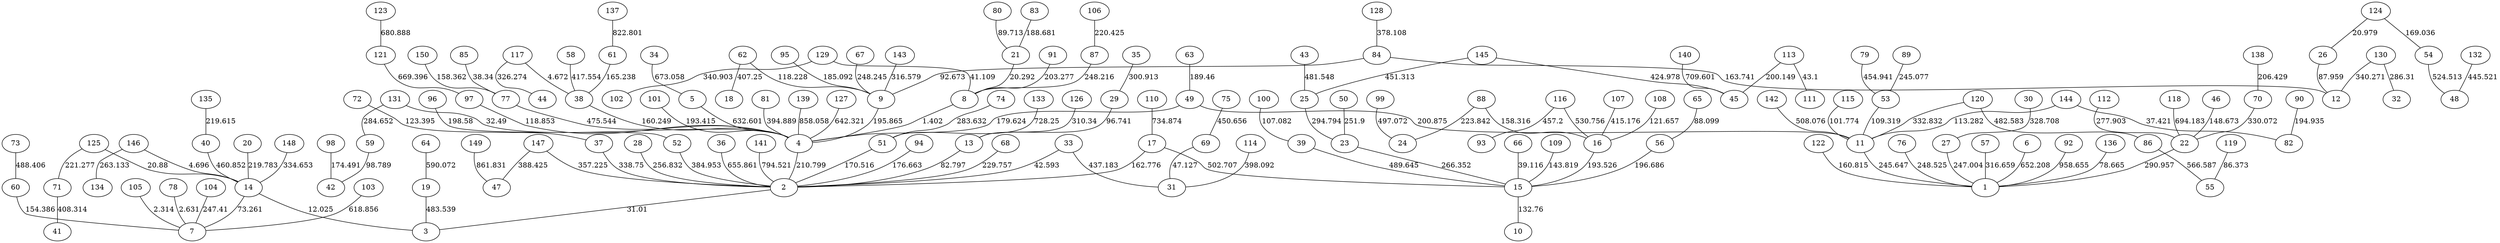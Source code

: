 graph x {
139 -- 4[label=858.058];
8 -- 4[label=1.402];
21 -- 8[label=20.292];
131 -- 4[label=32.49];
129 -- 8[label=41.109];
80 -- 21[label=89.713];
97 -- 4[label=118.853];
38 -- 4[label=160.249];
117 -- 38[label=4.672];
61 -- 38[label=165.238];
49 -- 4[label=179.624];
83 -- 21[label=188.681];
63 -- 49[label=189.46];
101 -- 4[label=193.415];
9 -- 4[label=195.865];
84 -- 9[label=92.673];
62 -- 9[label=118.228];
84 -- 12[label=163.741];
26 -- 12[label=87.959];
124 -- 26[label=20.979];
124 -- 54[label=169.036];
95 -- 9[label=185.092];
49 -- 11[label=200.875];
115 -- 11[label=101.774];
53 -- 11[label=109.319];
144 -- 11[label=113.282];
144 -- 82[label=37.421];
90 -- 82[label=194.935];
91 -- 8[label=203.277];
4 -- 2[label=210.799];
2 -- 3[label=31.01];
14 -- 3[label=12.025];
146 -- 14[label=4.696];
125 -- 14[label=20.88];
33 -- 2[label=42.593];
14 -- 7[label=73.261];
105 -- 7[label=2.314];
78 -- 7[label=2.631];
13 -- 2[label=82.797];
29 -- 13[label=96.741];
60 -- 7[label=154.386];
17 -- 2[label=162.776];
51 -- 2[label=170.516];
94 -- 2[label=176.663];
20 -- 14[label=219.783];
125 -- 71[label=221.277];
68 -- 2[label=229.757];
89 -- 53[label=245.077];
11 -- 1[label=245.647];
136 -- 1[label=78.665];
122 -- 1[label=160.815];
27 -- 1[label=247.004];
104 -- 7[label=247.41];
87 -- 8[label=248.216];
106 -- 87[label=220.425];
67 -- 9[label=248.245];
76 -- 1[label=248.525];
28 -- 2[label=256.832];
146 -- 134[label=263.133];
74 -- 51[label=283.632];
131 -- 59[label=284.652];
59 -- 42[label=98.789];
98 -- 42[label=174.491];
22 -- 1[label=290.957];
46 -- 22[label=148.673];
112 -- 22[label=277.903];
35 -- 29[label=300.913];
126 -- 13[label=310.34];
143 -- 9[label=316.579];
57 -- 1[label=316.659];
117 -- 44[label=326.274];
30 -- 27[label=328.708];
70 -- 22[label=330.072];
138 -- 70[label=206.429];
120 -- 11[label=332.832];
148 -- 14[label=334.653];
37 -- 2[label=338.75];
72 -- 37[label=123.395];
130 -- 12[label=340.271];
130 -- 32[label=286.31];
129 -- 102[label=340.903];
147 -- 2[label=357.225];
128 -- 84[label=378.108];
52 -- 2[label=384.953];
96 -- 52[label=198.58];
147 -- 47[label=388.425];
81 -- 4[label=394.889];
62 -- 18[label=407.25];
71 -- 41[label=408.314];
58 -- 38[label=417.554];
33 -- 31[label=437.183];
69 -- 31[label=47.127];
114 -- 31[label=398.092];
75 -- 69[label=450.656];
79 -- 53[label=454.941];
40 -- 14[label=460.852];
135 -- 40[label=219.615];
77 -- 4[label=475.544];
85 -- 77[label=38.34];
150 -- 77[label=158.362];
120 -- 86[label=482.583];
19 -- 3[label=483.539];
73 -- 60[label=488.406];
17 -- 15[label=502.707];
66 -- 15[label=39.116];
15 -- 10[label=132.76];
109 -- 15[label=143.819];
16 -- 15[label=193.526];
108 -- 16[label=121.657];
88 -- 16[label=158.316];
56 -- 15[label=196.686];
65 -- 56[label=88.099];
88 -- 24[label=223.842];
23 -- 15[label=266.352];
50 -- 23[label=251.9];
25 -- 23[label=294.794];
107 -- 16[label=415.176];
145 -- 25[label=451.313];
145 -- 45[label=424.978];
113 -- 45[label=200.149];
113 -- 111[label=43.1];
43 -- 25[label=481.548];
39 -- 15[label=489.645];
100 -- 39[label=107.082];
99 -- 24[label=497.072];
142 -- 11[label=508.076];
54 -- 48[label=524.513];
132 -- 48[label=445.521];
116 -- 16[label=530.756];
116 -- 93[label=457.2];
86 -- 55[label=566.587];
119 -- 55[label=86.373];
64 -- 19[label=590.072];
103 -- 7[label=618.856];
5 -- 4[label=632.601];
127 -- 4[label=642.321];
6 -- 1[label=652.208];
36 -- 2[label=655.861];
121 -- 97[label=669.396];
34 -- 5[label=673.058];
123 -- 121[label=680.888];
118 -- 22[label=694.183];
140 -- 45[label=709.601];
133 -- 51[label=728.25];
110 -- 17[label=734.874];
141 -- 2[label=794.521];
137 -- 61[label=822.801];
149 -- 47[label=861.831];
92 -- 1[label=958.655];
}